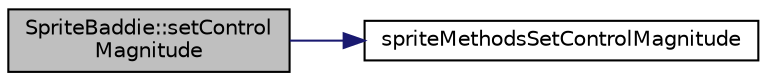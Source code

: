 digraph "SpriteBaddie::setControlMagnitude"
{
 // LATEX_PDF_SIZE
  edge [fontname="Helvetica",fontsize="10",labelfontname="Helvetica",labelfontsize="10"];
  node [fontname="Helvetica",fontsize="10",shape=record];
  rankdir="LR";
  Node1 [label="SpriteBaddie::setControl\lMagnitude",height=0.2,width=0.4,color="black", fillcolor="grey75", style="filled", fontcolor="black",tooltip=" "];
  Node1 -> Node2 [color="midnightblue",fontsize="10",style="solid"];
  Node2 [label="spriteMethodsSetControlMagnitude",height=0.2,width=0.4,color="black", fillcolor="white", style="filled",URL="$_sprite_methods_8cpp.html#a9edbed78645deb6d2e2e90dcf6737412",tooltip=" "];
}
